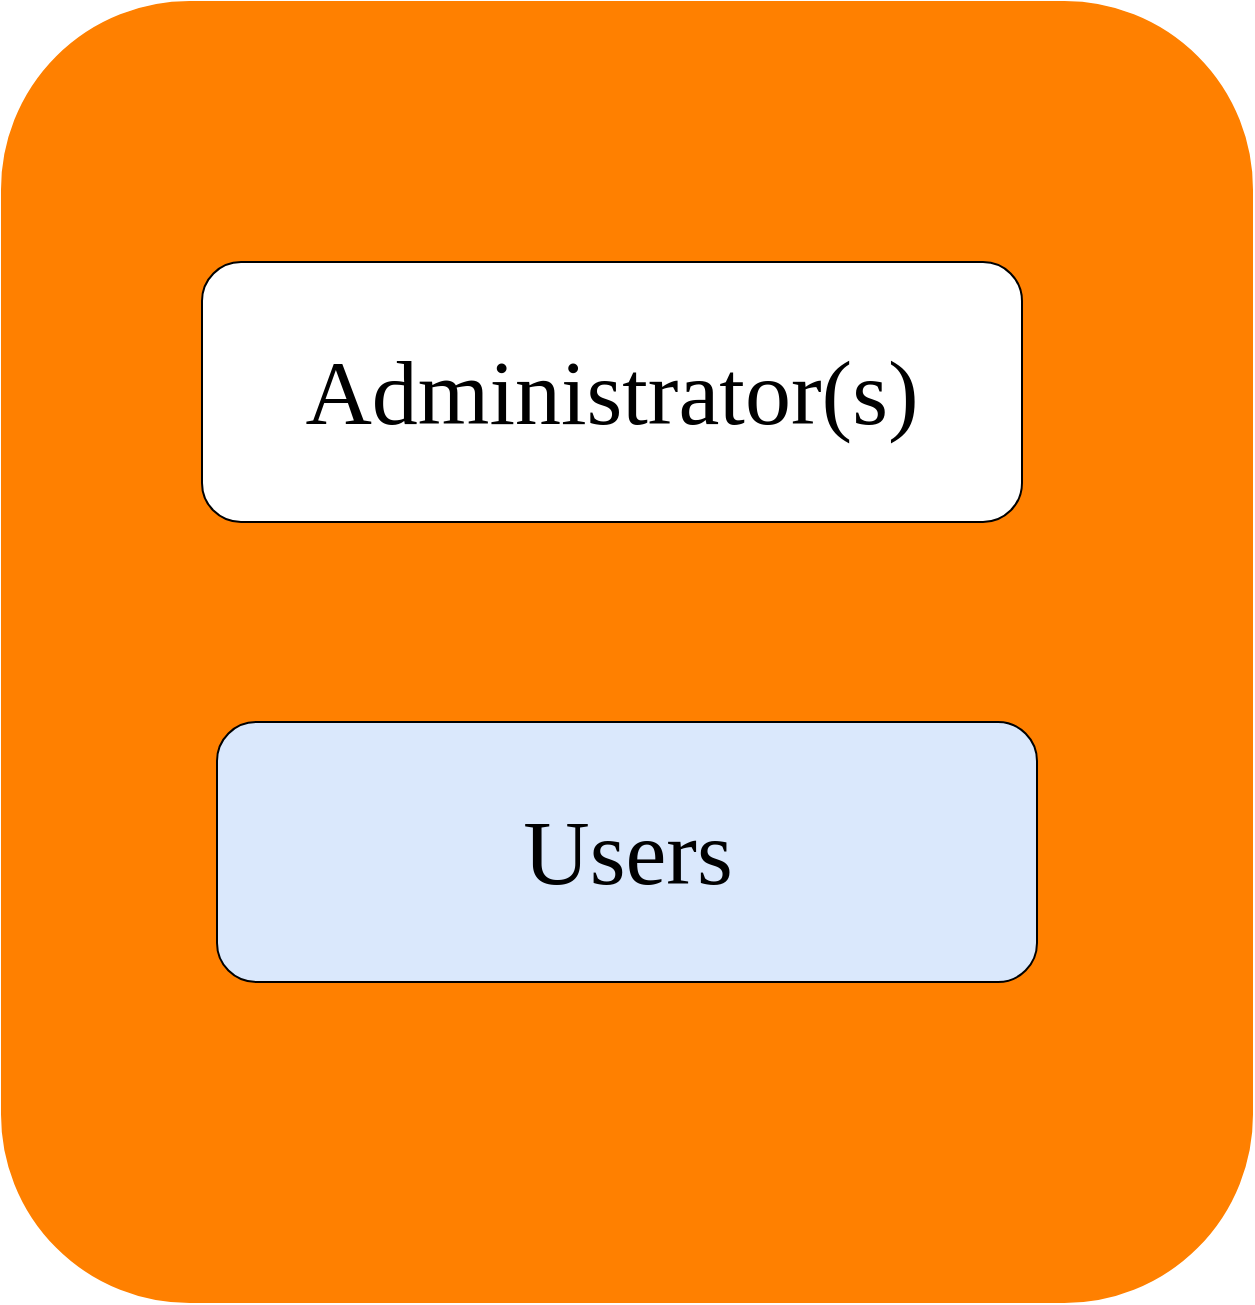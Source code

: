 <mxfile version="13.7.3" type="device"><diagram id="VQp69YJeBccL_qDRqpvU" name="Page-1"><mxGraphModel dx="1843" dy="1383" grid="1" gridSize="10" guides="1" tooltips="1" connect="1" arrows="1" fold="1" page="1" pageScale="1" pageWidth="1169" pageHeight="827" math="0" shadow="0"><root><mxCell id="0"/><mxCell id="1" parent="0"/><mxCell id="4Fd75p7RgbAdOo1-zO8x-1" value="" style="rounded=1;whiteSpace=wrap;html=1;strokeColor=#FF8000;fillColor=#FF8000;" vertex="1" parent="1"><mxGeometry x="260" y="50" width="625" height="650" as="geometry"/></mxCell><mxCell id="4Fd75p7RgbAdOo1-zO8x-3" value="&lt;font style=&quot;font-size: 46px&quot; face=&quot;Times New Roman&quot;&gt;Users&lt;/font&gt;" style="rounded=1;whiteSpace=wrap;html=1;fillColor=#dae8fc;" vertex="1" parent="1"><mxGeometry x="367.5" y="410" width="410" height="130" as="geometry"/></mxCell><mxCell id="4Fd75p7RgbAdOo1-zO8x-4" value="&lt;span style=&quot;font-family: &amp;#34;times new roman&amp;#34; ; font-size: 46px&quot;&gt;Administrator(s)&lt;/span&gt;" style="rounded=1;whiteSpace=wrap;html=1;" vertex="1" parent="1"><mxGeometry x="360" y="180" width="410" height="130" as="geometry"/></mxCell></root></mxGraphModel></diagram></mxfile>